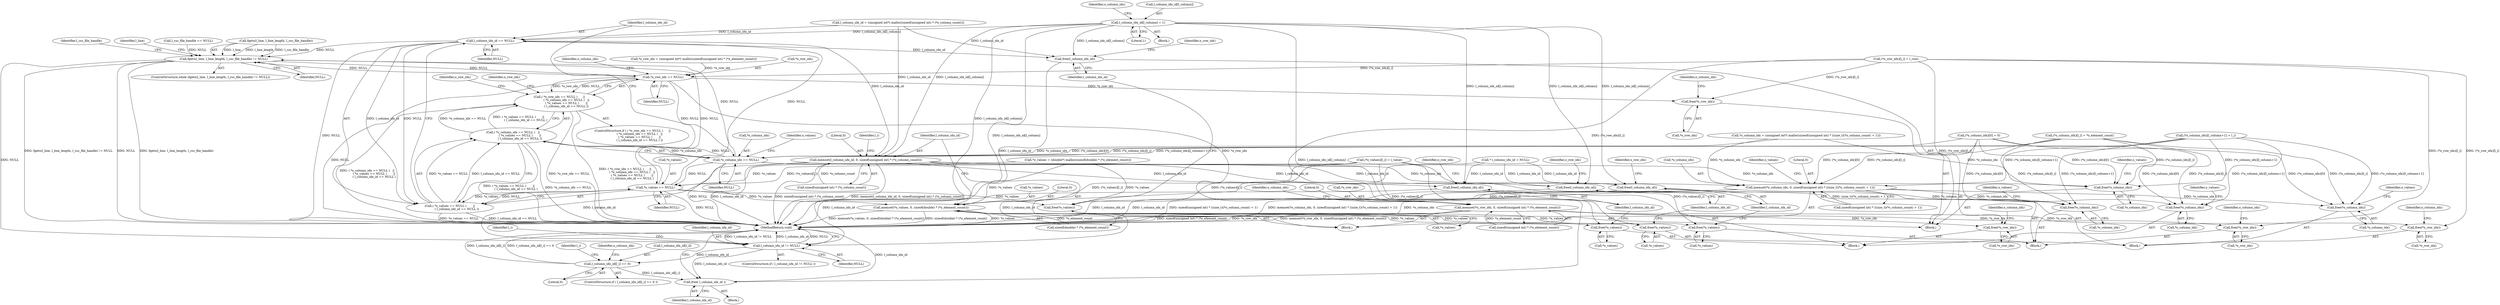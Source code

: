 digraph "0_libxsmm_151481489192e6d1997f8bde52c5c425ea41741d_1@array" {
"1000501" [label="(Call,l_column_idx_id[l_column] = 1)"];
"1000186" [label="(Call,free(l_column_idx_id))"];
"1000309" [label="(Call,l_column_idx_id == NULL)"];
"1000164" [label="(Call,fgets(l_line, l_line_length, l_csc_file_handle) != NULL)"];
"1000295" [label="(Call,*o_row_idx == NULL)"];
"1000294" [label="(Call,( *o_row_idx == NULL )      ||\n               ( *o_column_idx == NULL )   ||\n               ( *o_values == NULL )       ||\n               ( l_column_idx_id == NULL ))"];
"1000300" [label="(Call,*o_column_idx == NULL)"];
"1000299" [label="(Call,( *o_column_idx == NULL )   ||\n               ( *o_values == NULL )       ||\n               ( l_column_idx_id == NULL ))"];
"1000305" [label="(Call,*o_values == NULL)"];
"1000304" [label="(Call,( *o_values == NULL )       ||\n               ( l_column_idx_id == NULL ))"];
"1000319" [label="(Call,free(*o_values))"];
"1000364" [label="(Call,memset(*o_values, 0, sizeof(double) * (*o_element_count)))"];
"1000183" [label="(Call,free(*o_values))"];
"1000452" [label="(Call,free(*o_values))"];
"1000528" [label="(Call,free(*o_values))"];
"1000316" [label="(Call,free(*o_column_idx))"];
"1000351" [label="(Call,memset(*o_column_idx, 0, sizeof(unsigned int) * ((size_t)(*o_column_count) + 1)))"];
"1000180" [label="(Call,free(*o_column_idx))"];
"1000449" [label="(Call,free(*o_column_idx))"];
"1000525" [label="(Call,free(*o_column_idx))"];
"1000313" [label="(Call,free(*o_row_idx))"];
"1000342" [label="(Call,memset(*o_row_idx, 0, sizeof(unsigned int) * (*o_element_count)))"];
"1000177" [label="(Call,free(*o_row_idx))"];
"1000446" [label="(Call,free(*o_row_idx))"];
"1000522" [label="(Call,free(*o_row_idx))"];
"1000550" [label="(Call,l_column_idx_id != NULL)"];
"1000566" [label="(Call,l_column_idx_id[l_i] == 0)"];
"1000583" [label="(Call,free( l_column_idx_id ))"];
"1000322" [label="(Call,free(l_column_idx_id))"];
"1000373" [label="(Call,memset(l_column_idx_id, 0, sizeof(unsigned int) * (*o_column_count)))"];
"1000455" [label="(Call,free(l_column_idx_id))"];
"1000531" [label="(Call,free(l_column_idx_id))"];
"1000321" [label="(Identifier,o_values)"];
"1000549" [label="(ControlStructure,if ( l_column_idx_id != NULL ))"];
"1000312" [label="(Block,)"];
"1000364" [label="(Call,memset(*o_values, 0, sizeof(double) * (*o_element_count)))"];
"1000354" [label="(Literal,0)"];
"1000303" [label="(Identifier,NULL)"];
"1000373" [label="(Call,memset(l_column_idx_id, 0, sizeof(unsigned int) * (*o_column_count)))"];
"1000183" [label="(Call,free(*o_values))"];
"1000532" [label="(Identifier,l_column_idx_id)"];
"1000454" [label="(Identifier,o_values)"];
"1000310" [label="(Identifier,l_column_idx_id)"];
"1000186" [label="(Call,free(l_column_idx_id))"];
"1000446" [label="(Call,free(*o_row_idx))"];
"1000445" [label="(Block,)"];
"1000535" [label="(Identifier,o_row_idx)"];
"1000257" [label="(Call,*o_column_idx = (unsigned int*) malloc(sizeof(unsigned int) * ((size_t)(*o_column_count) + 1)))"];
"1000302" [label="(Identifier,o_column_idx)"];
"1000585" [label="(MethodReturn,void)"];
"1000506" [label="(Call,(*o_column_idx)[l_column+1] = l_i)"];
"1000300" [label="(Call,*o_column_idx == NULL)"];
"1000309" [label="(Call,l_column_idx_id == NULL)"];
"1000529" [label="(Call,*o_values)"];
"1000311" [label="(Identifier,NULL)"];
"1000565" [label="(ControlStructure,if ( l_column_idx_id[l_i] == 0 ))"];
"1000521" [label="(Block,)"];
"1000352" [label="(Call,*o_column_idx)"];
"1000304" [label="(Call,( *o_values == NULL )       ||\n               ( l_column_idx_id == NULL ))"];
"1000355" [label="(Call,sizeof(unsigned int) * ((size_t)(*o_column_count) + 1))"];
"1000314" [label="(Call,*o_row_idx)"];
"1000293" [label="(ControlStructure,if ( ( *o_row_idx == NULL )      ||\n               ( *o_column_idx == NULL )   ||\n               ( *o_values == NULL )       ||\n               ( l_column_idx_id == NULL ) ))"];
"1000374" [label="(Identifier,l_column_idx_id)"];
"1000563" [label="(Identifier,l_i)"];
"1000368" [label="(Call,sizeof(double) * (*o_element_count))"];
"1000375" [label="(Literal,0)"];
"1000180" [label="(Call,free(*o_column_idx))"];
"1000323" [label="(Identifier,l_column_idx_id)"];
"1000526" [label="(Call,*o_column_idx)"];
"1000459" [label="(Identifier,o_row_idx)"];
"1000320" [label="(Call,*o_values)"];
"1000566" [label="(Call,l_column_idx_id[l_i] == 0)"];
"1000450" [label="(Call,*o_column_idx)"];
"1000318" [label="(Identifier,o_column_idx)"];
"1000246" [label="(Call,*o_row_idx = (unsigned int*) malloc(sizeof(unsigned int) * (*o_element_count)))"];
"1000343" [label="(Call,*o_row_idx)"];
"1000316" [label="(Call,free(*o_column_idx))"];
"1000493" [label="(Call,(*o_values)[l_i] = l_value)"];
"1000181" [label="(Call,*o_column_idx)"];
"1000322" [label="(Call,free(l_column_idx_id))"];
"1000185" [label="(Identifier,o_values)"];
"1000294" [label="(Call,( *o_row_idx == NULL )      ||\n               ( *o_column_idx == NULL )   ||\n               ( *o_values == NULL )       ||\n               ( l_column_idx_id == NULL ))"];
"1000528" [label="(Call,free(*o_values))"];
"1000165" [label="(Call,fgets(l_line, l_line_length, l_csc_file_handle))"];
"1000308" [label="(Identifier,NULL)"];
"1000570" [label="(Literal,0)"];
"1000164" [label="(Call,fgets(l_line, l_line_length, l_csc_file_handle) != NULL)"];
"1000366" [label="(Identifier,o_values)"];
"1000163" [label="(ControlStructure,while (fgets(l_line, l_line_length, l_csc_file_handle) != NULL))"];
"1000455" [label="(Call,free(l_column_idx_id))"];
"1000342" [label="(Call,memset(*o_row_idx, 0, sizeof(unsigned int) * (*o_element_count)))"];
"1000453" [label="(Call,*o_values)"];
"1000523" [label="(Call,*o_row_idx)"];
"1000317" [label="(Call,*o_column_idx)"];
"1000177" [label="(Call,free(*o_row_idx))"];
"1000399" [label="(Call,(*o_column_idx)[0] = 0)"];
"1000515" [label="(Identifier,l_csc_file_handle)"];
"1000306" [label="(Call,*o_values)"];
"1000583" [label="(Call,free( l_column_idx_id ))"];
"1000452" [label="(Call,free(*o_values))"];
"1000487" [label="(Call,(*o_row_idx)[l_i] = l_row)"];
"1000190" [label="(Identifier,o_row_idx)"];
"1000301" [label="(Call,*o_column_idx)"];
"1000550" [label="(Call,l_column_idx_id != NULL)"];
"1000584" [label="(Identifier,l_column_idx_id)"];
"1000174" [label="(Identifier,l_line)"];
"1000530" [label="(Identifier,o_values)"];
"1000353" [label="(Identifier,o_column_idx)"];
"1000449" [label="(Call,free(*o_column_idx))"];
"1000178" [label="(Call,*o_row_idx)"];
"1000346" [label="(Call,sizeof(unsigned int) * (*o_element_count))"];
"1000552" [label="(Identifier,NULL)"];
"1000272" [label="(Call,*o_values = (double*) malloc(sizeof(double) * (*o_element_count)))"];
"1000142" [label="(Call,* l_column_idx_id = NULL)"];
"1000295" [label="(Call,*o_row_idx == NULL)"];
"1000169" [label="(Identifier,NULL)"];
"1000298" [label="(Identifier,NULL)"];
"1000451" [label="(Identifier,o_column_idx)"];
"1000447" [label="(Call,*o_row_idx)"];
"1000556" [label="(Identifier,l_i)"];
"1000522" [label="(Call,free(*o_row_idx))"];
"1000176" [label="(Block,)"];
"1000299" [label="(Call,( *o_column_idx == NULL )   ||\n               ( *o_values == NULL )       ||\n               ( l_column_idx_id == NULL ))"];
"1000283" [label="(Call,l_column_idx_id = (unsigned int*) malloc(sizeof(unsigned int) * (*o_column_count)))"];
"1000305" [label="(Call,*o_values == NULL)"];
"1000365" [label="(Call,*o_values)"];
"1000525" [label="(Call,free(*o_column_idx))"];
"1000319" [label="(Call,free(*o_values))"];
"1000551" [label="(Identifier,l_column_idx_id)"];
"1000296" [label="(Call,*o_row_idx)"];
"1000307" [label="(Identifier,o_values)"];
"1000509" [label="(Identifier,o_column_idx)"];
"1000245" [label="(Block,)"];
"1000313" [label="(Call,free(*o_row_idx))"];
"1000383" [label="(Identifier,l_i)"];
"1000505" [label="(Literal,1)"];
"1000531" [label="(Call,free(l_column_idx_id))"];
"1000155" [label="(Call,l_csc_file_handle == NULL)"];
"1000326" [label="(Identifier,o_row_idx)"];
"1000501" [label="(Call,l_column_idx_id[l_column] = 1)"];
"1000575" [label="(Identifier,o_column_idx)"];
"1000187" [label="(Identifier,l_column_idx_id)"];
"1000367" [label="(Literal,0)"];
"1000184" [label="(Call,*o_values)"];
"1000345" [label="(Literal,0)"];
"1000553" [label="(Block,)"];
"1000344" [label="(Identifier,o_row_idx)"];
"1000420" [label="(Block,)"];
"1000315" [label="(Identifier,o_row_idx)"];
"1000456" [label="(Identifier,l_column_idx_id)"];
"1000567" [label="(Call,l_column_idx_id[l_i])"];
"1000502" [label="(Call,l_column_idx_id[l_column])"];
"1000182" [label="(Identifier,o_column_idx)"];
"1000527" [label="(Identifier,o_column_idx)"];
"1000392" [label="(Call,(*o_column_idx)[l_i] = *o_element_count)"];
"1000376" [label="(Call,sizeof(unsigned int) * (*o_column_count))"];
"1000351" [label="(Call,memset(*o_column_idx, 0, sizeof(unsigned int) * ((size_t)(*o_column_count) + 1)))"];
"1000501" -> "1000420"  [label="AST: "];
"1000501" -> "1000505"  [label="CFG: "];
"1000502" -> "1000501"  [label="AST: "];
"1000505" -> "1000501"  [label="AST: "];
"1000509" -> "1000501"  [label="CFG: "];
"1000501" -> "1000585"  [label="DDG: l_column_idx_id[l_column]"];
"1000501" -> "1000186"  [label="DDG: l_column_idx_id[l_column]"];
"1000501" -> "1000309"  [label="DDG: l_column_idx_id[l_column]"];
"1000501" -> "1000322"  [label="DDG: l_column_idx_id[l_column]"];
"1000501" -> "1000373"  [label="DDG: l_column_idx_id[l_column]"];
"1000501" -> "1000455"  [label="DDG: l_column_idx_id[l_column]"];
"1000501" -> "1000531"  [label="DDG: l_column_idx_id[l_column]"];
"1000501" -> "1000550"  [label="DDG: l_column_idx_id[l_column]"];
"1000501" -> "1000583"  [label="DDG: l_column_idx_id[l_column]"];
"1000186" -> "1000176"  [label="AST: "];
"1000186" -> "1000187"  [label="CFG: "];
"1000187" -> "1000186"  [label="AST: "];
"1000190" -> "1000186"  [label="CFG: "];
"1000186" -> "1000585"  [label="DDG: l_column_idx_id"];
"1000142" -> "1000186"  [label="DDG: l_column_idx_id"];
"1000373" -> "1000186"  [label="DDG: l_column_idx_id"];
"1000309" -> "1000304"  [label="AST: "];
"1000309" -> "1000311"  [label="CFG: "];
"1000310" -> "1000309"  [label="AST: "];
"1000311" -> "1000309"  [label="AST: "];
"1000304" -> "1000309"  [label="CFG: "];
"1000309" -> "1000585"  [label="DDG: NULL"];
"1000309" -> "1000164"  [label="DDG: NULL"];
"1000309" -> "1000304"  [label="DDG: l_column_idx_id"];
"1000309" -> "1000304"  [label="DDG: NULL"];
"1000283" -> "1000309"  [label="DDG: l_column_idx_id"];
"1000305" -> "1000309"  [label="DDG: NULL"];
"1000309" -> "1000322"  [label="DDG: l_column_idx_id"];
"1000309" -> "1000373"  [label="DDG: l_column_idx_id"];
"1000164" -> "1000163"  [label="AST: "];
"1000164" -> "1000169"  [label="CFG: "];
"1000165" -> "1000164"  [label="AST: "];
"1000169" -> "1000164"  [label="AST: "];
"1000174" -> "1000164"  [label="CFG: "];
"1000515" -> "1000164"  [label="CFG: "];
"1000164" -> "1000585"  [label="DDG: fgets(l_line, l_line_length, l_csc_file_handle) != NULL"];
"1000164" -> "1000585"  [label="DDG: NULL"];
"1000164" -> "1000585"  [label="DDG: fgets(l_line, l_line_length, l_csc_file_handle)"];
"1000165" -> "1000164"  [label="DDG: l_line"];
"1000165" -> "1000164"  [label="DDG: l_line_length"];
"1000165" -> "1000164"  [label="DDG: l_csc_file_handle"];
"1000295" -> "1000164"  [label="DDG: NULL"];
"1000155" -> "1000164"  [label="DDG: NULL"];
"1000300" -> "1000164"  [label="DDG: NULL"];
"1000305" -> "1000164"  [label="DDG: NULL"];
"1000164" -> "1000295"  [label="DDG: NULL"];
"1000164" -> "1000550"  [label="DDG: NULL"];
"1000295" -> "1000294"  [label="AST: "];
"1000295" -> "1000298"  [label="CFG: "];
"1000296" -> "1000295"  [label="AST: "];
"1000298" -> "1000295"  [label="AST: "];
"1000302" -> "1000295"  [label="CFG: "];
"1000294" -> "1000295"  [label="CFG: "];
"1000295" -> "1000585"  [label="DDG: NULL"];
"1000295" -> "1000294"  [label="DDG: *o_row_idx"];
"1000295" -> "1000294"  [label="DDG: NULL"];
"1000487" -> "1000295"  [label="DDG: (*o_row_idx)[l_i]"];
"1000246" -> "1000295"  [label="DDG: *o_row_idx"];
"1000295" -> "1000300"  [label="DDG: NULL"];
"1000295" -> "1000313"  [label="DDG: *o_row_idx"];
"1000295" -> "1000342"  [label="DDG: *o_row_idx"];
"1000294" -> "1000293"  [label="AST: "];
"1000294" -> "1000299"  [label="CFG: "];
"1000299" -> "1000294"  [label="AST: "];
"1000315" -> "1000294"  [label="CFG: "];
"1000344" -> "1000294"  [label="CFG: "];
"1000294" -> "1000585"  [label="DDG: ( *o_row_idx == NULL )      ||\n               ( *o_column_idx == NULL )   ||\n               ( *o_values == NULL )       ||\n               ( l_column_idx_id == NULL )"];
"1000294" -> "1000585"  [label="DDG: ( *o_column_idx == NULL )   ||\n               ( *o_values == NULL )       ||\n               ( l_column_idx_id == NULL )"];
"1000294" -> "1000585"  [label="DDG: *o_row_idx == NULL"];
"1000299" -> "1000294"  [label="DDG: *o_column_idx == NULL"];
"1000299" -> "1000294"  [label="DDG: ( *o_values == NULL )       ||\n               ( l_column_idx_id == NULL )"];
"1000300" -> "1000299"  [label="AST: "];
"1000300" -> "1000303"  [label="CFG: "];
"1000301" -> "1000300"  [label="AST: "];
"1000303" -> "1000300"  [label="AST: "];
"1000307" -> "1000300"  [label="CFG: "];
"1000299" -> "1000300"  [label="CFG: "];
"1000300" -> "1000585"  [label="DDG: NULL"];
"1000300" -> "1000299"  [label="DDG: *o_column_idx"];
"1000300" -> "1000299"  [label="DDG: NULL"];
"1000506" -> "1000300"  [label="DDG: (*o_column_idx)[l_column+1]"];
"1000392" -> "1000300"  [label="DDG: (*o_column_idx)[l_i]"];
"1000257" -> "1000300"  [label="DDG: *o_column_idx"];
"1000399" -> "1000300"  [label="DDG: (*o_column_idx)[0]"];
"1000300" -> "1000305"  [label="DDG: NULL"];
"1000300" -> "1000316"  [label="DDG: *o_column_idx"];
"1000300" -> "1000351"  [label="DDG: *o_column_idx"];
"1000299" -> "1000304"  [label="CFG: "];
"1000304" -> "1000299"  [label="AST: "];
"1000299" -> "1000585"  [label="DDG: ( *o_values == NULL )       ||\n               ( l_column_idx_id == NULL )"];
"1000299" -> "1000585"  [label="DDG: *o_column_idx == NULL"];
"1000304" -> "1000299"  [label="DDG: *o_values == NULL"];
"1000304" -> "1000299"  [label="DDG: l_column_idx_id == NULL"];
"1000305" -> "1000304"  [label="AST: "];
"1000305" -> "1000308"  [label="CFG: "];
"1000306" -> "1000305"  [label="AST: "];
"1000308" -> "1000305"  [label="AST: "];
"1000310" -> "1000305"  [label="CFG: "];
"1000304" -> "1000305"  [label="CFG: "];
"1000305" -> "1000585"  [label="DDG: NULL"];
"1000305" -> "1000304"  [label="DDG: *o_values"];
"1000305" -> "1000304"  [label="DDG: NULL"];
"1000493" -> "1000305"  [label="DDG: (*o_values)[l_i]"];
"1000272" -> "1000305"  [label="DDG: *o_values"];
"1000305" -> "1000319"  [label="DDG: *o_values"];
"1000305" -> "1000364"  [label="DDG: *o_values"];
"1000304" -> "1000585"  [label="DDG: l_column_idx_id == NULL"];
"1000304" -> "1000585"  [label="DDG: *o_values == NULL"];
"1000319" -> "1000312"  [label="AST: "];
"1000319" -> "1000320"  [label="CFG: "];
"1000320" -> "1000319"  [label="AST: "];
"1000323" -> "1000319"  [label="CFG: "];
"1000493" -> "1000319"  [label="DDG: (*o_values)[l_i]"];
"1000272" -> "1000319"  [label="DDG: *o_values"];
"1000364" -> "1000245"  [label="AST: "];
"1000364" -> "1000368"  [label="CFG: "];
"1000365" -> "1000364"  [label="AST: "];
"1000367" -> "1000364"  [label="AST: "];
"1000368" -> "1000364"  [label="AST: "];
"1000374" -> "1000364"  [label="CFG: "];
"1000364" -> "1000585"  [label="DDG: *o_values"];
"1000364" -> "1000585"  [label="DDG: memset(*o_values, 0, sizeof(double) * (*o_element_count))"];
"1000364" -> "1000585"  [label="DDG: sizeof(double) * (*o_element_count)"];
"1000364" -> "1000183"  [label="DDG: *o_values"];
"1000493" -> "1000364"  [label="DDG: (*o_values)[l_i]"];
"1000272" -> "1000364"  [label="DDG: *o_values"];
"1000368" -> "1000364"  [label="DDG: *o_element_count"];
"1000364" -> "1000452"  [label="DDG: *o_values"];
"1000364" -> "1000528"  [label="DDG: *o_values"];
"1000183" -> "1000176"  [label="AST: "];
"1000183" -> "1000184"  [label="CFG: "];
"1000184" -> "1000183"  [label="AST: "];
"1000187" -> "1000183"  [label="CFG: "];
"1000493" -> "1000183"  [label="DDG: (*o_values)[l_i]"];
"1000452" -> "1000445"  [label="AST: "];
"1000452" -> "1000453"  [label="CFG: "];
"1000453" -> "1000452"  [label="AST: "];
"1000456" -> "1000452"  [label="CFG: "];
"1000493" -> "1000452"  [label="DDG: (*o_values)[l_i]"];
"1000528" -> "1000521"  [label="AST: "];
"1000528" -> "1000529"  [label="CFG: "];
"1000529" -> "1000528"  [label="AST: "];
"1000532" -> "1000528"  [label="CFG: "];
"1000493" -> "1000528"  [label="DDG: (*o_values)[l_i]"];
"1000316" -> "1000312"  [label="AST: "];
"1000316" -> "1000317"  [label="CFG: "];
"1000317" -> "1000316"  [label="AST: "];
"1000321" -> "1000316"  [label="CFG: "];
"1000506" -> "1000316"  [label="DDG: (*o_column_idx)[l_column+1]"];
"1000392" -> "1000316"  [label="DDG: (*o_column_idx)[l_i]"];
"1000257" -> "1000316"  [label="DDG: *o_column_idx"];
"1000399" -> "1000316"  [label="DDG: (*o_column_idx)[0]"];
"1000351" -> "1000245"  [label="AST: "];
"1000351" -> "1000355"  [label="CFG: "];
"1000352" -> "1000351"  [label="AST: "];
"1000354" -> "1000351"  [label="AST: "];
"1000355" -> "1000351"  [label="AST: "];
"1000366" -> "1000351"  [label="CFG: "];
"1000351" -> "1000585"  [label="DDG: memset(*o_column_idx, 0, sizeof(unsigned int) * ((size_t)(*o_column_count) + 1))"];
"1000351" -> "1000585"  [label="DDG: *o_column_idx"];
"1000351" -> "1000585"  [label="DDG: sizeof(unsigned int) * ((size_t)(*o_column_count) + 1)"];
"1000351" -> "1000180"  [label="DDG: *o_column_idx"];
"1000506" -> "1000351"  [label="DDG: (*o_column_idx)[l_column+1]"];
"1000392" -> "1000351"  [label="DDG: (*o_column_idx)[l_i]"];
"1000257" -> "1000351"  [label="DDG: *o_column_idx"];
"1000399" -> "1000351"  [label="DDG: (*o_column_idx)[0]"];
"1000355" -> "1000351"  [label="DDG: (size_t)(*o_column_count) + 1"];
"1000351" -> "1000449"  [label="DDG: *o_column_idx"];
"1000351" -> "1000525"  [label="DDG: *o_column_idx"];
"1000180" -> "1000176"  [label="AST: "];
"1000180" -> "1000181"  [label="CFG: "];
"1000181" -> "1000180"  [label="AST: "];
"1000185" -> "1000180"  [label="CFG: "];
"1000506" -> "1000180"  [label="DDG: (*o_column_idx)[l_column+1]"];
"1000392" -> "1000180"  [label="DDG: (*o_column_idx)[l_i]"];
"1000399" -> "1000180"  [label="DDG: (*o_column_idx)[0]"];
"1000449" -> "1000445"  [label="AST: "];
"1000449" -> "1000450"  [label="CFG: "];
"1000450" -> "1000449"  [label="AST: "];
"1000454" -> "1000449"  [label="CFG: "];
"1000506" -> "1000449"  [label="DDG: (*o_column_idx)[l_column+1]"];
"1000392" -> "1000449"  [label="DDG: (*o_column_idx)[l_i]"];
"1000399" -> "1000449"  [label="DDG: (*o_column_idx)[0]"];
"1000525" -> "1000521"  [label="AST: "];
"1000525" -> "1000526"  [label="CFG: "];
"1000526" -> "1000525"  [label="AST: "];
"1000530" -> "1000525"  [label="CFG: "];
"1000506" -> "1000525"  [label="DDG: (*o_column_idx)[l_column+1]"];
"1000392" -> "1000525"  [label="DDG: (*o_column_idx)[l_i]"];
"1000399" -> "1000525"  [label="DDG: (*o_column_idx)[0]"];
"1000313" -> "1000312"  [label="AST: "];
"1000313" -> "1000314"  [label="CFG: "];
"1000314" -> "1000313"  [label="AST: "];
"1000318" -> "1000313"  [label="CFG: "];
"1000487" -> "1000313"  [label="DDG: (*o_row_idx)[l_i]"];
"1000342" -> "1000245"  [label="AST: "];
"1000342" -> "1000346"  [label="CFG: "];
"1000343" -> "1000342"  [label="AST: "];
"1000345" -> "1000342"  [label="AST: "];
"1000346" -> "1000342"  [label="AST: "];
"1000353" -> "1000342"  [label="CFG: "];
"1000342" -> "1000585"  [label="DDG: *o_row_idx"];
"1000342" -> "1000585"  [label="DDG: memset(*o_row_idx, 0, sizeof(unsigned int) * (*o_element_count))"];
"1000342" -> "1000585"  [label="DDG: sizeof(unsigned int) * (*o_element_count)"];
"1000342" -> "1000177"  [label="DDG: *o_row_idx"];
"1000487" -> "1000342"  [label="DDG: (*o_row_idx)[l_i]"];
"1000346" -> "1000342"  [label="DDG: *o_element_count"];
"1000342" -> "1000446"  [label="DDG: *o_row_idx"];
"1000342" -> "1000522"  [label="DDG: *o_row_idx"];
"1000177" -> "1000176"  [label="AST: "];
"1000177" -> "1000178"  [label="CFG: "];
"1000178" -> "1000177"  [label="AST: "];
"1000182" -> "1000177"  [label="CFG: "];
"1000487" -> "1000177"  [label="DDG: (*o_row_idx)[l_i]"];
"1000446" -> "1000445"  [label="AST: "];
"1000446" -> "1000447"  [label="CFG: "];
"1000447" -> "1000446"  [label="AST: "];
"1000451" -> "1000446"  [label="CFG: "];
"1000487" -> "1000446"  [label="DDG: (*o_row_idx)[l_i]"];
"1000522" -> "1000521"  [label="AST: "];
"1000522" -> "1000523"  [label="CFG: "];
"1000523" -> "1000522"  [label="AST: "];
"1000527" -> "1000522"  [label="CFG: "];
"1000487" -> "1000522"  [label="DDG: (*o_row_idx)[l_i]"];
"1000550" -> "1000549"  [label="AST: "];
"1000550" -> "1000552"  [label="CFG: "];
"1000551" -> "1000550"  [label="AST: "];
"1000552" -> "1000550"  [label="AST: "];
"1000556" -> "1000550"  [label="CFG: "];
"1000585" -> "1000550"  [label="CFG: "];
"1000550" -> "1000585"  [label="DDG: l_column_idx_id != NULL"];
"1000550" -> "1000585"  [label="DDG: l_column_idx_id"];
"1000550" -> "1000585"  [label="DDG: NULL"];
"1000142" -> "1000550"  [label="DDG: l_column_idx_id"];
"1000373" -> "1000550"  [label="DDG: l_column_idx_id"];
"1000550" -> "1000566"  [label="DDG: l_column_idx_id"];
"1000550" -> "1000583"  [label="DDG: l_column_idx_id"];
"1000566" -> "1000565"  [label="AST: "];
"1000566" -> "1000570"  [label="CFG: "];
"1000567" -> "1000566"  [label="AST: "];
"1000570" -> "1000566"  [label="AST: "];
"1000575" -> "1000566"  [label="CFG: "];
"1000563" -> "1000566"  [label="CFG: "];
"1000566" -> "1000585"  [label="DDG: l_column_idx_id[l_i] == 0"];
"1000566" -> "1000585"  [label="DDG: l_column_idx_id[l_i]"];
"1000566" -> "1000583"  [label="DDG: l_column_idx_id[l_i]"];
"1000583" -> "1000553"  [label="AST: "];
"1000583" -> "1000584"  [label="CFG: "];
"1000584" -> "1000583"  [label="AST: "];
"1000585" -> "1000583"  [label="CFG: "];
"1000583" -> "1000585"  [label="DDG: l_column_idx_id"];
"1000322" -> "1000312"  [label="AST: "];
"1000322" -> "1000323"  [label="CFG: "];
"1000323" -> "1000322"  [label="AST: "];
"1000326" -> "1000322"  [label="CFG: "];
"1000322" -> "1000585"  [label="DDG: l_column_idx_id"];
"1000283" -> "1000322"  [label="DDG: l_column_idx_id"];
"1000373" -> "1000245"  [label="AST: "];
"1000373" -> "1000376"  [label="CFG: "];
"1000374" -> "1000373"  [label="AST: "];
"1000375" -> "1000373"  [label="AST: "];
"1000376" -> "1000373"  [label="AST: "];
"1000383" -> "1000373"  [label="CFG: "];
"1000373" -> "1000585"  [label="DDG: sizeof(unsigned int) * (*o_column_count)"];
"1000373" -> "1000585"  [label="DDG: memset(l_column_idx_id, 0, sizeof(unsigned int) * (*o_column_count))"];
"1000373" -> "1000585"  [label="DDG: l_column_idx_id"];
"1000283" -> "1000373"  [label="DDG: l_column_idx_id"];
"1000376" -> "1000373"  [label="DDG: *o_column_count"];
"1000373" -> "1000455"  [label="DDG: l_column_idx_id"];
"1000373" -> "1000531"  [label="DDG: l_column_idx_id"];
"1000455" -> "1000445"  [label="AST: "];
"1000455" -> "1000456"  [label="CFG: "];
"1000456" -> "1000455"  [label="AST: "];
"1000459" -> "1000455"  [label="CFG: "];
"1000455" -> "1000585"  [label="DDG: l_column_idx_id"];
"1000142" -> "1000455"  [label="DDG: l_column_idx_id"];
"1000531" -> "1000521"  [label="AST: "];
"1000531" -> "1000532"  [label="CFG: "];
"1000532" -> "1000531"  [label="AST: "];
"1000535" -> "1000531"  [label="CFG: "];
"1000531" -> "1000585"  [label="DDG: l_column_idx_id"];
"1000142" -> "1000531"  [label="DDG: l_column_idx_id"];
}
